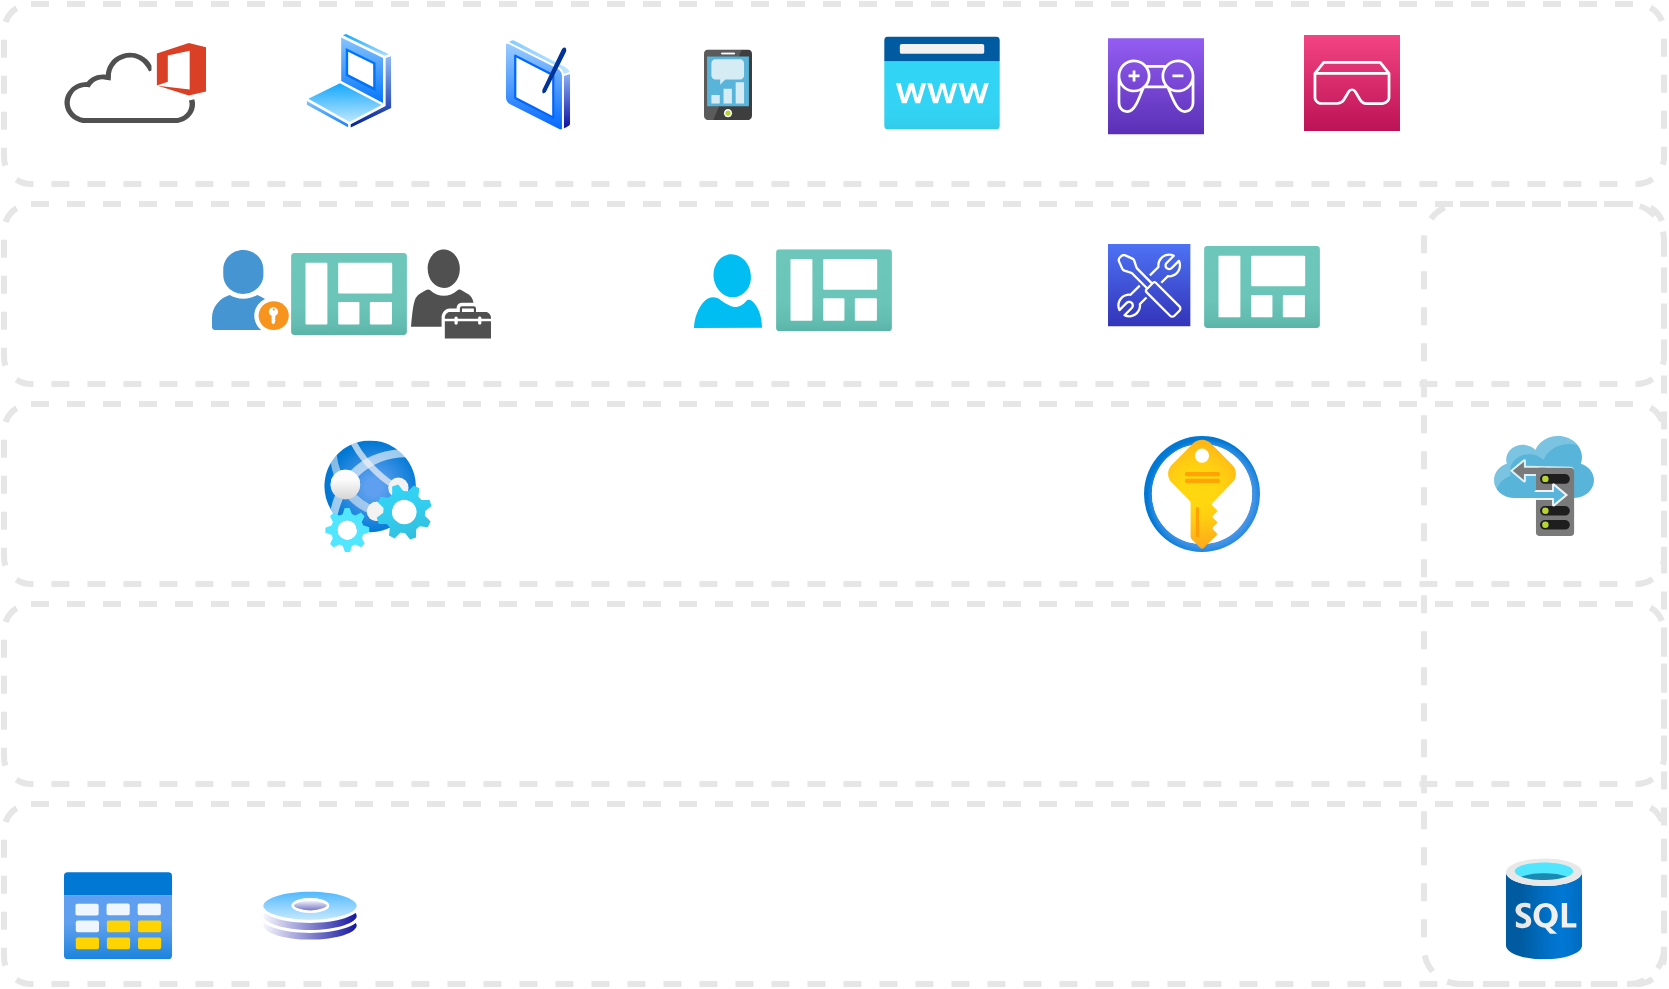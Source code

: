 <mxfile version="13.9.2" type="github">
  <diagram id="Xy2mr8AWGQCi92rcEsp9" name="Page-1">
    <mxGraphModel dx="868" dy="487" grid="1" gridSize="10" guides="1" tooltips="1" connect="1" arrows="1" fold="1" page="1" pageScale="1" pageWidth="850" pageHeight="1100" math="0" shadow="0">
      <root>
        <mxCell id="0" />
        <mxCell id="1" parent="0" />
        <mxCell id="ueokan3URpYZCmvQA0W_-1" value="" style="rounded=1;whiteSpace=wrap;html=1;dashed=1;strokeColor=#E6E6E6;strokeWidth=3;" vertex="1" parent="1">
          <mxGeometry x="10" y="410" width="830" height="90" as="geometry" />
        </mxCell>
        <mxCell id="ueokan3URpYZCmvQA0W_-6" value="" style="rounded=1;whiteSpace=wrap;html=1;dashed=1;strokeColor=#E6E6E6;strokeWidth=3;" vertex="1" parent="1">
          <mxGeometry x="10" y="210" width="830" height="90" as="geometry" />
        </mxCell>
        <mxCell id="ueokan3URpYZCmvQA0W_-7" value="" style="rounded=1;whiteSpace=wrap;html=1;dashed=1;strokeColor=#E6E6E6;strokeWidth=3;" vertex="1" parent="1">
          <mxGeometry x="10" y="310" width="830" height="90" as="geometry" />
        </mxCell>
        <mxCell id="ueokan3URpYZCmvQA0W_-8" value="" style="rounded=1;whiteSpace=wrap;html=1;dashed=1;strokeColor=#E6E6E6;strokeWidth=3;" vertex="1" parent="1">
          <mxGeometry x="10" y="110" width="830" height="90" as="geometry" />
        </mxCell>
        <mxCell id="ueokan3URpYZCmvQA0W_-9" value="" style="rounded=1;whiteSpace=wrap;html=1;dashed=1;strokeColor=#E6E6E6;strokeWidth=3;" vertex="1" parent="1">
          <mxGeometry x="10" y="10" width="830" height="90" as="geometry" />
        </mxCell>
        <mxCell id="ueokan3URpYZCmvQA0W_-10" value="" style="rounded=1;whiteSpace=wrap;html=1;dashed=1;strokeColor=#E6E6E6;strokeWidth=3;fillColor=none;" vertex="1" parent="1">
          <mxGeometry x="720" y="110" width="120" height="390" as="geometry" />
        </mxCell>
        <mxCell id="ueokan3URpYZCmvQA0W_-12" value="" style="aspect=fixed;html=1;points=[];align=center;image;fontSize=12;image=img/lib/azure2/databases/SQL_Database.svg;dashed=1;strokeColor=#E6E6E6;strokeWidth=3;fillColor=none;" vertex="1" parent="1">
          <mxGeometry x="761" y="437.13" width="38" height="50.67" as="geometry" />
        </mxCell>
        <mxCell id="ueokan3URpYZCmvQA0W_-13" value="" style="aspect=fixed;html=1;points=[];align=center;image;fontSize=12;image=img/lib/azure2/general/Table.svg;dashed=1;strokeColor=#E6E6E6;strokeWidth=3;fillColor=none;" vertex="1" parent="1">
          <mxGeometry x="40" y="443.92" width="54" height="43.88" as="geometry" />
        </mxCell>
        <mxCell id="ueokan3URpYZCmvQA0W_-14" value="" style="aspect=fixed;html=1;points=[];align=center;image;fontSize=12;image=img/lib/azure2/general/Dashboard.svg;dashed=1;strokeColor=#E6E6E6;strokeWidth=3;fillColor=none;sketch=0;" vertex="1" parent="1">
          <mxGeometry x="153.5" y="134.53" width="58" height="40.94" as="geometry" />
        </mxCell>
        <mxCell id="ueokan3URpYZCmvQA0W_-15" value="" style="aspect=fixed;html=1;points=[];align=center;image;fontSize=12;image=img/lib/azure2/general/Dashboard.svg;dashed=1;strokeColor=#F08705;strokeWidth=3;fillColor=none;sketch=0;" vertex="1" parent="1">
          <mxGeometry x="396" y="132.67" width="58" height="40.94" as="geometry" />
        </mxCell>
        <mxCell id="ueokan3URpYZCmvQA0W_-16" value="" style="aspect=fixed;html=1;points=[];align=center;image;fontSize=12;image=img/lib/azure2/general/Dashboard.svg;dashed=1;strokeColor=#E6E6E6;strokeWidth=3;fillColor=none;sketch=0;" vertex="1" parent="1">
          <mxGeometry x="610" y="131" width="58" height="40.94" as="geometry" />
        </mxCell>
        <mxCell id="ueokan3URpYZCmvQA0W_-18" value="" style="aspect=fixed;html=1;points=[];align=center;image;fontSize=12;image=img/lib/azure2/preview/Web_Environment.svg;dashed=1;sketch=1;strokeColor=#E6E6E6;strokeWidth=3;fillColor=none;" vertex="1" parent="1">
          <mxGeometry x="170" y="228.31" width="54" height="55.69" as="geometry" />
        </mxCell>
        <mxCell id="ueokan3URpYZCmvQA0W_-20" value="" style="aspect=fixed;html=1;points=[];align=center;image;fontSize=12;image=img/lib/azure2/security/Key_Vaults.svg;dashed=1;sketch=1;strokeColor=#E6E6E6;strokeWidth=3;fillColor=none;" vertex="1" parent="1">
          <mxGeometry x="580" y="226" width="58" height="58" as="geometry" />
        </mxCell>
        <mxCell id="ueokan3URpYZCmvQA0W_-22" value="" style="aspect=fixed;html=1;points=[];align=center;image;fontSize=12;image=img/lib/mscae/Mobile_Engagement.svg;dashed=1;sketch=1;strokeColor=#E6E6E6;strokeWidth=3;fillColor=none;" vertex="1" parent="1">
          <mxGeometry x="360" y="32.74" width="24" height="35.29" as="geometry" />
        </mxCell>
        <mxCell id="ueokan3URpYZCmvQA0W_-23" value="" style="aspect=fixed;html=1;points=[];align=center;image;fontSize=12;image=img/lib/mscae/Storage_sync_service.svg;dashed=1;sketch=1;strokeColor=#E6E6E6;strokeWidth=3;fillColor=none;" vertex="1" parent="1">
          <mxGeometry x="755" y="226" width="50" height="50" as="geometry" />
        </mxCell>
        <mxCell id="ueokan3URpYZCmvQA0W_-24" value="" style="pointerEvents=1;shadow=0;dashed=0;html=1;strokeColor=none;fillColor=#505050;labelPosition=center;verticalLabelPosition=bottom;outlineConnect=0;verticalAlign=top;align=center;shape=mxgraph.office.clouds.office_365;sketch=0;" vertex="1" parent="1">
          <mxGeometry x="40" y="29.5" width="71" height="40" as="geometry" />
        </mxCell>
        <mxCell id="ueokan3URpYZCmvQA0W_-25" value="" style="aspect=fixed;perimeter=ellipsePerimeter;html=1;align=center;shadow=0;dashed=0;spacingTop=3;image;image=img/lib/active_directory/laptop_client.svg;sketch=0;strokeColor=#E6E6E6;strokeWidth=3;fillColor=none;" vertex="1" parent="1">
          <mxGeometry x="160" y="23.5" width="45" height="50" as="geometry" />
        </mxCell>
        <mxCell id="ueokan3URpYZCmvQA0W_-26" value="" style="aspect=fixed;perimeter=ellipsePerimeter;html=1;align=center;shadow=0;dashed=0;spacingTop=3;image;image=img/lib/active_directory/hard_disk.svg;sketch=0;strokeColor=#E6E6E6;strokeWidth=3;fillColor=none;" vertex="1" parent="1">
          <mxGeometry x="138" y="452.36" width="50" height="27" as="geometry" />
        </mxCell>
        <mxCell id="ueokan3URpYZCmvQA0W_-27" value="" style="aspect=fixed;perimeter=ellipsePerimeter;html=1;align=center;shadow=0;dashed=0;spacingTop=3;image;image=img/lib/active_directory/tablet_pc.svg;sketch=0;strokeColor=#E6E6E6;strokeWidth=3;fillColor=none;" vertex="1" parent="1">
          <mxGeometry x="260" y="27.1" width="34" height="46.58" as="geometry" />
        </mxCell>
        <mxCell id="ueokan3URpYZCmvQA0W_-28" value="" style="aspect=fixed;html=1;points=[];align=center;image;fontSize=12;image=img/lib/azure2/app_services/App_Service_Domains.svg;dashed=1;sketch=0;strokeColor=#E6E6E6;strokeWidth=3;fillColor=none;" vertex="1" parent="1">
          <mxGeometry x="450" y="26.3" width="58" height="46.4" as="geometry" />
        </mxCell>
        <mxCell id="ueokan3URpYZCmvQA0W_-29" value="" style="outlineConnect=0;fontColor=#232F3E;gradientColor=#945DF2;gradientDirection=north;fillColor=#5A30B5;strokeColor=#ffffff;dashed=0;verticalLabelPosition=bottom;verticalAlign=top;align=center;html=1;fontSize=12;fontStyle=0;aspect=fixed;shape=mxgraph.aws4.resourceIcon;resIcon=mxgraph.aws4.game_tech2;sketch=0;" vertex="1" parent="1">
          <mxGeometry x="562" y="27.1" width="48" height="48" as="geometry" />
        </mxCell>
        <mxCell id="ueokan3URpYZCmvQA0W_-30" value="" style="shape=image;html=1;verticalAlign=top;verticalLabelPosition=bottom;labelBackgroundColor=#ffffff;imageAspect=0;aspect=fixed;image=https://cdn2.iconfinder.com/data/icons/vivid/48/vr-128.png;dashed=1;sketch=0;strokeColor=#E6E6E6;strokeWidth=3;fillColor=none;" vertex="1" parent="1">
          <mxGeometry x="741.82" y="16.82" width="76.36" height="76.36" as="geometry" />
        </mxCell>
        <mxCell id="ueokan3URpYZCmvQA0W_-31" value="" style="outlineConnect=0;fontColor=#232F3E;gradientColor=#F34482;gradientDirection=north;fillColor=#BC1356;strokeColor=#ffffff;dashed=0;verticalLabelPosition=bottom;verticalAlign=top;align=center;html=1;fontSize=12;fontStyle=0;aspect=fixed;shape=mxgraph.aws4.resourceIcon;resIcon=mxgraph.aws4.ar_vr;sketch=0;" vertex="1" parent="1">
          <mxGeometry x="660" y="25.5" width="48" height="48" as="geometry" />
        </mxCell>
        <mxCell id="ueokan3URpYZCmvQA0W_-32" value="" style="shadow=0;dashed=0;html=1;strokeColor=none;fillColor=#4495D1;labelPosition=center;verticalLabelPosition=bottom;verticalAlign=top;align=center;outlineConnect=0;shape=mxgraph.veeam.portal_admin;sketch=0;" vertex="1" parent="1">
          <mxGeometry x="114" y="133" width="38.4" height="40" as="geometry" />
        </mxCell>
        <mxCell id="ueokan3URpYZCmvQA0W_-33" value="" style="pointerEvents=1;shadow=0;dashed=0;html=1;strokeColor=none;fillColor=#505050;labelPosition=center;verticalLabelPosition=bottom;verticalAlign=top;outlineConnect=0;align=center;shape=mxgraph.office.users.tenant_admin;sketch=0;" vertex="1" parent="1">
          <mxGeometry x="213.5" y="132.77" width="40" height="44.47" as="geometry" />
        </mxCell>
        <mxCell id="ueokan3URpYZCmvQA0W_-34" value="" style="verticalLabelPosition=bottom;html=1;verticalAlign=top;align=center;strokeColor=none;fillColor=#00BEF2;shape=mxgraph.azure.user;dashed=1;sketch=0;" vertex="1" parent="1">
          <mxGeometry x="355" y="135.13" width="34" height="36.81" as="geometry" />
        </mxCell>
        <mxCell id="ueokan3URpYZCmvQA0W_-35" value="" style="outlineConnect=0;fontColor=#232F3E;gradientColor=#4D72F3;gradientDirection=north;fillColor=#3334B9;strokeColor=#ffffff;dashed=0;verticalLabelPosition=bottom;verticalAlign=top;align=center;html=1;fontSize=12;fontStyle=0;aspect=fixed;shape=mxgraph.aws4.resourceIcon;resIcon=mxgraph.aws4.developer_tools;sketch=0;" vertex="1" parent="1">
          <mxGeometry x="562" y="130" width="41.18" height="41.18" as="geometry" />
        </mxCell>
      </root>
    </mxGraphModel>
  </diagram>
</mxfile>
